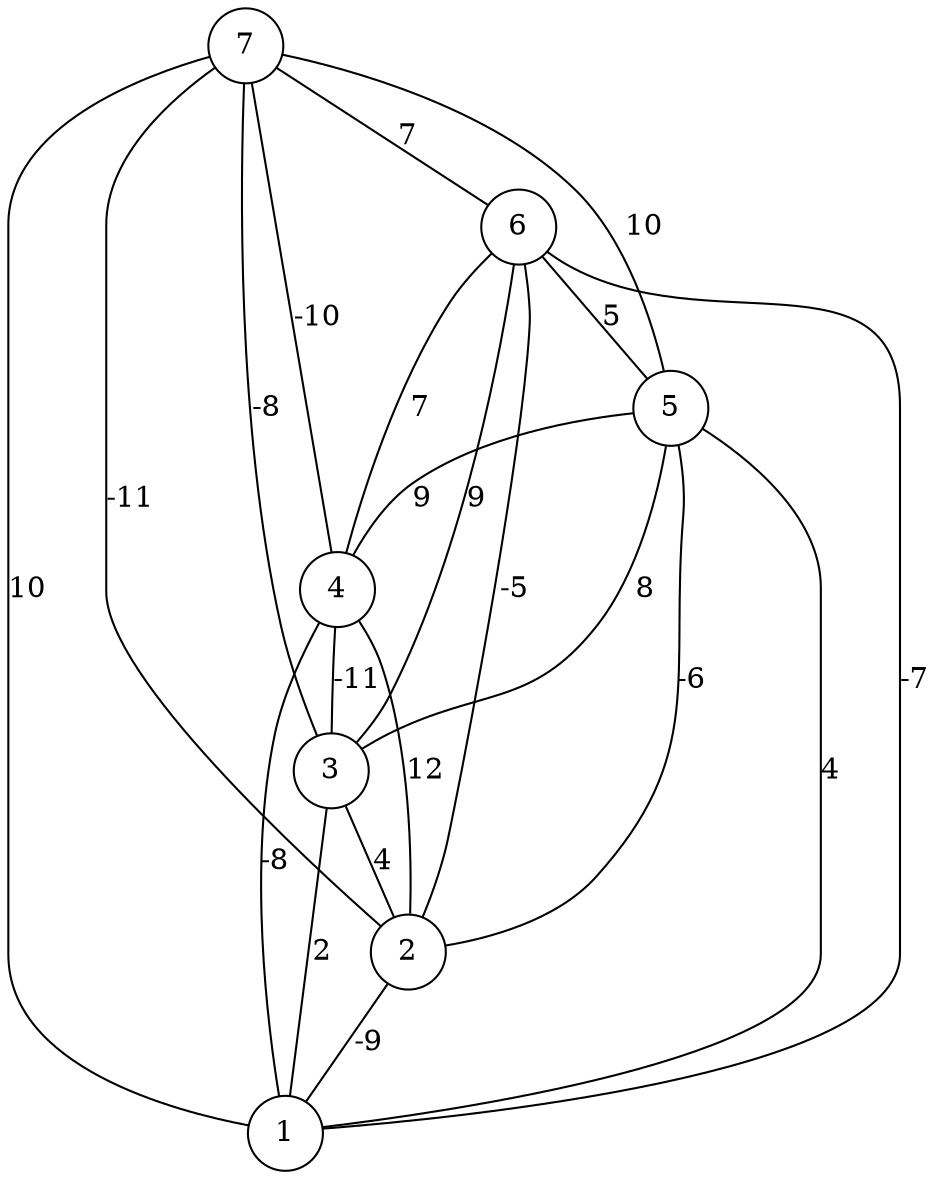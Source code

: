graph { 
	 fontname="Helvetica,Arial,sans-serif" 
	 node [shape = circle]; 
	 7 -- 1 [label = "10"];
	 7 -- 2 [label = "-11"];
	 7 -- 3 [label = "-8"];
	 7 -- 4 [label = "-10"];
	 7 -- 5 [label = "10"];
	 7 -- 6 [label = "7"];
	 6 -- 1 [label = "-7"];
	 6 -- 2 [label = "-5"];
	 6 -- 3 [label = "9"];
	 6 -- 4 [label = "7"];
	 6 -- 5 [label = "5"];
	 5 -- 1 [label = "4"];
	 5 -- 2 [label = "-6"];
	 5 -- 3 [label = "8"];
	 5 -- 4 [label = "9"];
	 4 -- 1 [label = "-8"];
	 4 -- 2 [label = "12"];
	 4 -- 3 [label = "-11"];
	 3 -- 1 [label = "2"];
	 3 -- 2 [label = "4"];
	 2 -- 1 [label = "-9"];
	 1;
	 2;
	 3;
	 4;
	 5;
	 6;
	 7;
}
